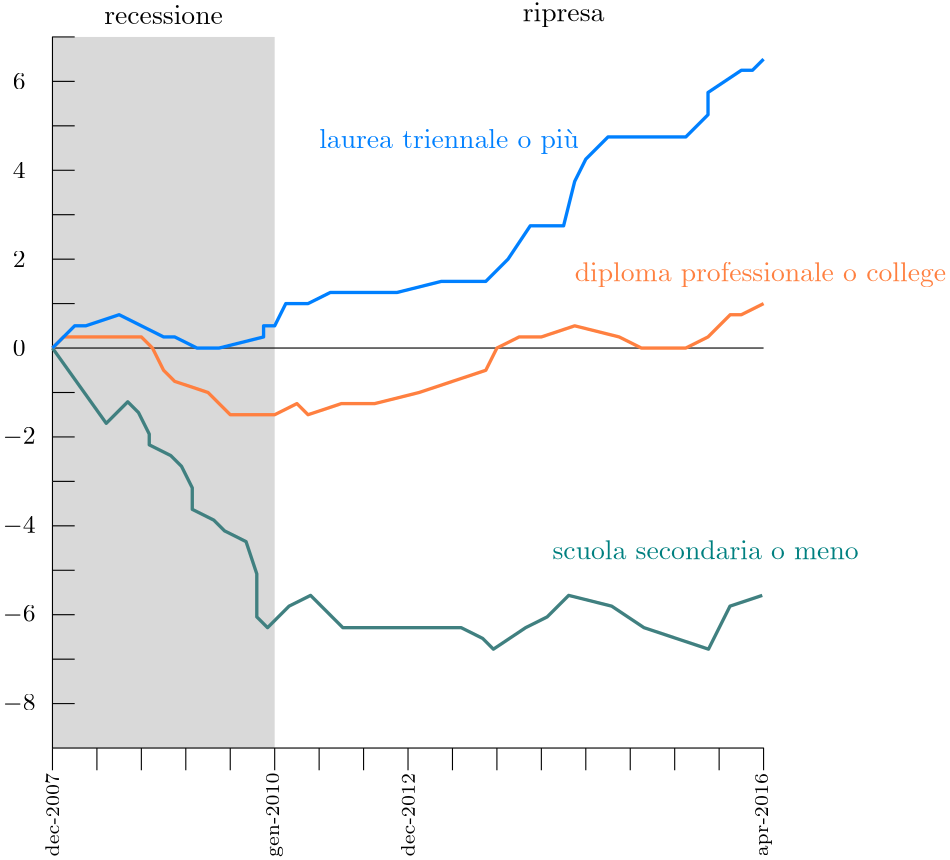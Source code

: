 <?xml version="1.0"?>
<!DOCTYPE ipe SYSTEM "ipe.dtd">
<ipe version="70218" creator="Ipe 7.2.28">
<info created="D:20241021160923" modified="D:20241021161358"/>
<ipestyle name="basic">
<symbol name="arrow/arc(spx)">
<path stroke="sym-stroke" fill="sym-stroke" pen="sym-pen">
0 0 m
-1 0.333 l
-1 -0.333 l
h
</path>
</symbol>
<symbol name="arrow/farc(spx)">
<path stroke="sym-stroke" fill="white" pen="sym-pen">
0 0 m
-1 0.333 l
-1 -0.333 l
h
</path>
</symbol>
<symbol name="arrow/ptarc(spx)">
<path stroke="sym-stroke" fill="sym-stroke" pen="sym-pen">
0 0 m
-1 0.333 l
-0.8 0 l
-1 -0.333 l
h
</path>
</symbol>
<symbol name="arrow/fptarc(spx)">
<path stroke="sym-stroke" fill="white" pen="sym-pen">
0 0 m
-1 0.333 l
-0.8 0 l
-1 -0.333 l
h
</path>
</symbol>
<symbol name="mark/circle(sx)" transformations="translations">
<path fill="sym-stroke">
0.6 0 0 0.6 0 0 e
0.4 0 0 0.4 0 0 e
</path>
</symbol>
<symbol name="mark/disk(sx)" transformations="translations">
<path fill="sym-stroke">
0.6 0 0 0.6 0 0 e
</path>
</symbol>
<symbol name="mark/fdisk(sfx)" transformations="translations">
<group>
<path fill="sym-fill">
0.5 0 0 0.5 0 0 e
</path>
<path fill="sym-stroke" fillrule="eofill">
0.6 0 0 0.6 0 0 e
0.4 0 0 0.4 0 0 e
</path>
</group>
</symbol>
<symbol name="mark/box(sx)" transformations="translations">
<path fill="sym-stroke" fillrule="eofill">
-0.6 -0.6 m
0.6 -0.6 l
0.6 0.6 l
-0.6 0.6 l
h
-0.4 -0.4 m
0.4 -0.4 l
0.4 0.4 l
-0.4 0.4 l
h
</path>
</symbol>
<symbol name="mark/square(sx)" transformations="translations">
<path fill="sym-stroke">
-0.6 -0.6 m
0.6 -0.6 l
0.6 0.6 l
-0.6 0.6 l
h
</path>
</symbol>
<symbol name="mark/fsquare(sfx)" transformations="translations">
<group>
<path fill="sym-fill">
-0.5 -0.5 m
0.5 -0.5 l
0.5 0.5 l
-0.5 0.5 l
h
</path>
<path fill="sym-stroke" fillrule="eofill">
-0.6 -0.6 m
0.6 -0.6 l
0.6 0.6 l
-0.6 0.6 l
h
-0.4 -0.4 m
0.4 -0.4 l
0.4 0.4 l
-0.4 0.4 l
h
</path>
</group>
</symbol>
<symbol name="mark/cross(sx)" transformations="translations">
<group>
<path fill="sym-stroke">
-0.43 -0.57 m
0.57 0.43 l
0.43 0.57 l
-0.57 -0.43 l
h
</path>
<path fill="sym-stroke">
-0.43 0.57 m
0.57 -0.43 l
0.43 -0.57 l
-0.57 0.43 l
h
</path>
</group>
</symbol>
<symbol name="arrow/fnormal(spx)">
<path stroke="sym-stroke" fill="white" pen="sym-pen">
0 0 m
-1 0.333 l
-1 -0.333 l
h
</path>
</symbol>
<symbol name="arrow/pointed(spx)">
<path stroke="sym-stroke" fill="sym-stroke" pen="sym-pen">
0 0 m
-1 0.333 l
-0.8 0 l
-1 -0.333 l
h
</path>
</symbol>
<symbol name="arrow/fpointed(spx)">
<path stroke="sym-stroke" fill="white" pen="sym-pen">
0 0 m
-1 0.333 l
-0.8 0 l
-1 -0.333 l
h
</path>
</symbol>
<symbol name="arrow/linear(spx)">
<path stroke="sym-stroke" pen="sym-pen">
-1 0.333 m
0 0 l
-1 -0.333 l
</path>
</symbol>
<symbol name="arrow/fdouble(spx)">
<path stroke="sym-stroke" fill="white" pen="sym-pen">
0 0 m
-1 0.333 l
-1 -0.333 l
h
-1 0 m
-2 0.333 l
-2 -0.333 l
h
</path>
</symbol>
<symbol name="arrow/double(spx)">
<path stroke="sym-stroke" fill="sym-stroke" pen="sym-pen">
0 0 m
-1 0.333 l
-1 -0.333 l
h
-1 0 m
-2 0.333 l
-2 -0.333 l
h
</path>
</symbol>
<symbol name="arrow/mid-normal(spx)">
<path stroke="sym-stroke" fill="sym-stroke" pen="sym-pen">
0.5 0 m
-0.5 0.333 l
-0.5 -0.333 l
h
</path>
</symbol>
<symbol name="arrow/mid-fnormal(spx)">
<path stroke="sym-stroke" fill="white" pen="sym-pen">
0.5 0 m
-0.5 0.333 l
-0.5 -0.333 l
h
</path>
</symbol>
<symbol name="arrow/mid-pointed(spx)">
<path stroke="sym-stroke" fill="sym-stroke" pen="sym-pen">
0.5 0 m
-0.5 0.333 l
-0.3 0 l
-0.5 -0.333 l
h
</path>
</symbol>
<symbol name="arrow/mid-fpointed(spx)">
<path stroke="sym-stroke" fill="white" pen="sym-pen">
0.5 0 m
-0.5 0.333 l
-0.3 0 l
-0.5 -0.333 l
h
</path>
</symbol>
<symbol name="arrow/mid-double(spx)">
<path stroke="sym-stroke" fill="sym-stroke" pen="sym-pen">
1 0 m
0 0.333 l
0 -0.333 l
h
0 0 m
-1 0.333 l
-1 -0.333 l
h
</path>
</symbol>
<symbol name="arrow/mid-fdouble(spx)">
<path stroke="sym-stroke" fill="white" pen="sym-pen">
1 0 m
0 0.333 l
0 -0.333 l
h
0 0 m
-1 0.333 l
-1 -0.333 l
h
</path>
</symbol>
<anglesize name="22.5 deg" value="22.5"/>
<anglesize name="30 deg" value="30"/>
<anglesize name="45 deg" value="45"/>
<anglesize name="60 deg" value="60"/>
<anglesize name="90 deg" value="90"/>
<arrowsize name="large" value="10"/>
<arrowsize name="small" value="5"/>
<arrowsize name="tiny" value="3"/>
<color name="blue" value="0 0 1"/>
<color name="brown" value="0.647 0.165 0.165"/>
<color name="darkblue" value="0 0 0.545"/>
<color name="darkcyan" value="0 0.545 0.545"/>
<color name="darkgray" value="0.663"/>
<color name="darkgreen" value="0 0.392 0"/>
<color name="darkmagenta" value="0.545 0 0.545"/>
<color name="darkorange" value="1 0.549 0"/>
<color name="darkred" value="0.545 0 0"/>
<color name="gold" value="1 0.843 0"/>
<color name="gray" value="0.745"/>
<color name="green" value="0 1 0"/>
<color name="lightblue" value="0.678 0.847 0.902"/>
<color name="lightcyan" value="0.878 1 1"/>
<color name="lightgray" value="0.827"/>
<color name="lightgreen" value="0.565 0.933 0.565"/>
<color name="lightyellow" value="1 1 0.878"/>
<color name="navy" value="0 0 0.502"/>
<color name="orange" value="1 0.647 0"/>
<color name="pink" value="1 0.753 0.796"/>
<color name="purple" value="0.627 0.125 0.941"/>
<color name="red" value="1 0 0"/>
<color name="seagreen" value="0.18 0.545 0.341"/>
<color name="turquoise" value="0.251 0.878 0.816"/>
<color name="violet" value="0.933 0.51 0.933"/>
<color name="yellow" value="1 1 0"/>
<dashstyle name="dash dot dotted" value="[4 2 1 2 1 2] 0"/>
<dashstyle name="dash dotted" value="[4 2 1 2] 0"/>
<dashstyle name="dashed" value="[4] 0"/>
<dashstyle name="dotted" value="[1 3] 0"/>
<gridsize name="10 pts (~3.5 mm)" value="10"/>
<gridsize name="14 pts (~5 mm)" value="14"/>
<gridsize name="16 pts (~6 mm)" value="16"/>
<gridsize name="20 pts (~7 mm)" value="20"/>
<gridsize name="28 pts (~10 mm)" value="28"/>
<gridsize name="32 pts (~12 mm)" value="32"/>
<gridsize name="4 pts" value="4"/>
<gridsize name="56 pts (~20 mm)" value="56"/>
<gridsize name="8 pts (~3 mm)" value="8"/>
<opacity name="10%" value="0.1"/>
<opacity name="30%" value="0.3"/>
<opacity name="50%" value="0.5"/>
<opacity name="75%" value="0.75"/>
<pen name="fat" value="1.2"/>
<pen name="heavier" value="0.8"/>
<pen name="ultrafat" value="2"/>
<symbolsize name="large" value="5"/>
<symbolsize name="small" value="2"/>
<symbolsize name="tiny" value="1.1"/>
<textsize name="Huge" value="\Huge"/>
<textsize name="LARGE" value="\LARGE"/>
<textsize name="Large" value="\Large"/>
<textsize name="footnote" value="\footnotesize"/>
<textsize name="huge" value="\huge"/>
<textsize name="large" value="\large"/>
<textsize name="script" value="\scriptsize"/>
<textsize name="small" value="\small"/>
<textsize name="tiny" value="\tiny"/>
<textstyle name="center" begin="\begin{center}" end="\end{center}"/>
<textstyle name="item" begin="\begin{itemize}\item{}" end="\end{itemize}"/>
<textstyle name="itemize" begin="\begin{itemize}" end="\end{itemize}"/>
<tiling name="falling" angle="-60" step="4" width="1"/>
<tiling name="rising" angle="30" step="4" width="1"/>
</ipestyle>
<page>
<layer name="alpha"/>
<view layers="alpha" active="alpha"/>
<path layer="alpha" matrix="1 0 0 1 96 0" stroke="black">
128 528 m
128 520 l
</path>
<path matrix="1 0 0 1 112 0" stroke="black">
128 528 m
128 520 l
</path>
<path matrix="1 0 0 1 128 0" stroke="black">
128 528 m
128 520 l
</path>
<path matrix="1 0 0 1 144 0" stroke="black">
128 528 m
128 520 l
</path>
<path matrix="1 0 0 1 160 0" stroke="black">
128 528 m
128 520 l
</path>
<path matrix="1 0 0 1 176 0" stroke="black">
128 528 m
128 520 l
</path>
<path matrix="1 0 0 1 192 0" stroke="black">
128 528 m
128 520 l
</path>
<path matrix="1 0 0 1 208 0" stroke="black">
128 528 m
128 520 l
</path>
<path matrix="1 0 0 1 224 0" stroke="black">
128 528 m
128 520 l
</path>
<path matrix="1 0 0 1 240 0" stroke="black">
128 528 m
128 520 l
</path>
<text matrix="0 1 -1 0 716 272" pos="232 588" stroke="black" type="label" width="30.054" height="4.843" depth="0" halign="center" valign="center" size="script">dec-2007</text>
<text matrix="0 1 -1 0 972 272" pos="232 588" stroke="black" type="label" width="30.054" height="4.5" depth="1.35" halign="center" valign="center" size="script">apr-2016</text>
<text matrix="0 1 -1 0 844 272" pos="232 588" stroke="black" type="label" width="30.054" height="4.843" depth="0" halign="center" valign="center" size="script">dec-2012</text>
<text matrix="0 1 -1 0 796 272" pos="232 588" stroke="black" type="label" width="30.483" height="4.5" depth="1.35" halign="center" valign="center" size="script">gen-2010</text>
<text transformations="translations" pos="116 544" stroke="black" type="label" width="11.775" height="5.779" depth="0.83" halign="center" valign="center" size="small" style="math">-8</text>
<text matrix="1 0 0 1 0 32" transformations="translations" pos="116 544" stroke="black" type="label" width="11.775" height="5.779" depth="0.83" halign="center" valign="center" size="small" style="math">-6</text>
<text matrix="1 0 0 1 0 64" transformations="translations" pos="116 544" stroke="black" type="label" width="11.775" height="5.779" depth="0.83" halign="center" valign="center" size="small" style="math">-4</text>
<text matrix="1 0 0 1 0 96" transformations="translations" pos="116 544" stroke="black" type="label" width="11.775" height="5.779" depth="0.83" halign="center" valign="center" size="small" style="math">-2</text>
<text matrix="1 0 0 1 0 128" transformations="translations" pos="116 544" stroke="black" type="label" width="4.608" height="5.778" depth="0" halign="center" valign="center" size="small" style="math">0</text>
<text matrix="1 0 0 1 0 160" transformations="translations" pos="116 544" stroke="black" type="label" width="4.608" height="5.778" depth="0" halign="center" valign="center" size="small" style="math">2</text>
<text matrix="1 0 0 1 0 192" transformations="translations" pos="116 544" stroke="black" type="label" width="4.608" height="5.778" depth="0" halign="center" valign="center" size="small" style="math">4</text>
<text matrix="1 0 0 1 0 224" transformations="translations" pos="116 544" stroke="black" type="label" width="4.608" height="5.778" depth="0" halign="center" valign="center" size="small" style="math">6</text>
<path fill="0.502" opacity="30%" stroke-opacity="opaque">
128 784 m
128 528 l
208 528 l
208 784 l
h
</path>
<path matrix="1 0 0 1 -112 0" stroke="black">
248 784 m
240 784 l
240 704 l
240 624 l
</path>
<path matrix="1 0 0 1 -112 0" stroke="black">
240 624 m
240 528 l
</path>
<path stroke="black">
128 528 m
128 520 l
</path>
<path matrix="1 0 0 1 16 0" stroke="black">
128 528 m
128 520 l
</path>
<path matrix="1 0 0 1 32 0" stroke="black">
128 528 m
128 520 l
</path>
<path matrix="1 0 0 1 48 0" stroke="black">
128 528 m
128 520 l
</path>
<path matrix="1 0 0 1 64 0" stroke="black">
128 528 m
128 520 l
</path>
<path matrix="1 0 0 1 80 0" stroke="black">
128 528 m
128 520 l
</path>
<path stroke="black">
128 768 m
136 768 l
</path>
<path stroke="black">
128 752 m
136 752 l
</path>
<path matrix="1 0 0 1 0 -32" stroke="black">
128 768 m
136 768 l
</path>
<path matrix="1 0 0 1 0 -32" stroke="black">
128 752 m
136 752 l
</path>
<path matrix="1 0 0 1 0 -64" stroke="black">
128 768 m
136 768 l
</path>
<path matrix="1 0 0 1 0 -64" stroke="black">
128 752 m
136 752 l
</path>
<path matrix="1 0 0 1 0 -96" stroke="black">
128 752 m
136 752 l
</path>
<path matrix="1 0 0 1 0 -128" stroke="black">
128 768 m
136 768 l
</path>
<path matrix="1 0 0 1 0 -128" stroke="black">
128 752 m
136 752 l
</path>
<path matrix="1 0 0 1 0 -160" stroke="black">
128 768 m
136 768 l
</path>
<path matrix="1 0 0 1 0 -160" stroke="black">
128 752 m
136 752 l
</path>
<path matrix="1 0 0 1 0 -192" stroke="black">
128 768 m
136 768 l
</path>
<path matrix="1 0 0 1 0 -192" stroke="black">
128 752 m
136 752 l
</path>
<path matrix="1 0 0 1 0 -208" stroke="black">
128 752 m
136 752 l
</path>
<path stroke="black">
128 528 m
192 528 l
256 528 l
324 528 l
384 528 l
384 520 l
</path>
<text matrix="1 0 0 1 52 248" transformations="translations" pos="116 544" stroke="black" type="label" width="42.756" height="6.654" depth="0" halign="center" valign="center">recessione</text>
<text matrix="1 0 0 1 196 248" transformations="translations" pos="116 544" stroke="black" type="label" width="29.445" height="6.661" depth="1.93" halign="center" valign="center">ripresa</text>
<path stroke="black" opacity="30%" stroke-opacity="opaque">
128 672 m
384 672 l
</path>
<path matrix="0.967893 0 0 0.967893 4.10974 21.5761" stroke="0.251 0.502 0.502" pen="fat" opacity="30%" stroke-opacity="opaque">
128 672 m
148 644 l
156 652 l
160 648 l
164 640 l
164 636 l
172 632 l
176 628 l
180 620 l
180 612 l
188 608 l
192 604 l
200 600 l
200 600 l
204 588 l
204 580 l
204 572 l
208 568 l
216 576 l
224 580 l
228 576 l
236 568 l
240 568 l
256 568 l
268 568 l
280 568 l
288 564 l
292 560 l
304 568 l
312 572 l
320 580 l
336 576 l
348 568 l
360 564 l
372 560 l
380 576 l
392 580 l
392 580 l
</path>
<path stroke="1 0.502 0.251" pen="fat" opacity="30%" stroke-opacity="opaque">
128 672 m
132 676 l
136 676 l
144 676 l
160 676 l
164 672 l
168 664 l
172 660 l
184 656 l
192 648 l
200 648 l
204 648 l
208 648 l
208 648 l
216 652 l
220 648 l
232 652 l
244 652 l
260 656 l
272 660 l
284 664 l
288 672 l
296 676 l
304 676 l
316 680 l
332 676 l
340 672 l
356 672 l
364 676 l
372 684 l
376 684 l
384 688 l
384 688 l
</path>
<path stroke="0 0.502 1" pen="fat" opacity="30%" stroke-opacity="opaque">
128 672 m
136 680 l
140 680 l
152 684 l
160 680 l
168 676 l
172 676 l
180 672 l
188 672 l
204 676 l
204 680 l
208 680 l
212 688 l
220 688 l
228 692 l
236 692 l
252 692 l
268 696 l
284 696 l
292 704 l
300 716 l
312 716 l
316 732 l
320 740 l
328 748 l
340 748 l
356 748 l
364 756 l
364 764 l
376 772 l
380 772 l
384 776 l
</path>
<text matrix="1 0 0 1 -28 16" transformations="translations" pos="252 728" stroke="0 0.502 1" type="label" width="93.594" height="6.926" depth="1.93" valign="baseline">laurea triennale o più</text>
<text matrix="1 0 0 1 64 -32" transformations="translations" pos="252 728" stroke="1 0.502 0.251" type="label" width="133.804" height="6.926" depth="1.93" valign="baseline">diploma professionale o college</text>
<text matrix="1 0 0 1 56 -132" transformations="translations" pos="252 728" stroke="0 0.502 0.502" type="label" width="110.281" height="6.918" depth="0" valign="baseline">scuola secondaria o meno</text>
</page>
</ipe>
